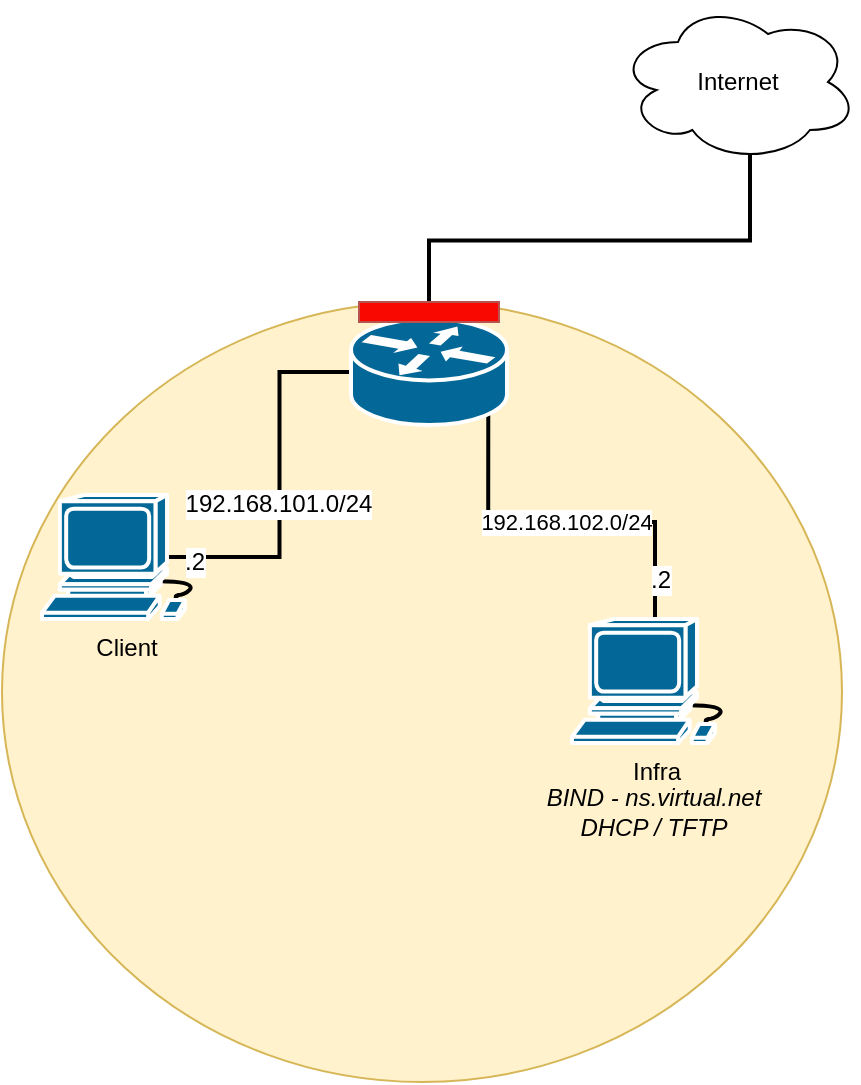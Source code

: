 <mxfile version="12.3.2" type="device" pages="1"><diagram id="A6JHQuxh8xrCD2G0DKEu" name="Page-1"><mxGraphModel dx="946" dy="3018" grid="1" gridSize="10" guides="1" tooltips="1" connect="1" arrows="1" fold="1" page="1" pageScale="1" pageWidth="827" pageHeight="1169" math="0" shadow="0"><root><mxCell id="0"/><mxCell id="1" parent="0"/><mxCell id="N2lZrZO6wNO5MjU9ovRl-1" value="" style="ellipse;whiteSpace=wrap;html=1;fillColor=#fff2cc;strokeColor=#d6b656;" vertex="1" parent="1"><mxGeometry x="140" y="-2100" width="420" height="390" as="geometry"/></mxCell><mxCell id="N2lZrZO6wNO5MjU9ovRl-2" style="edgeStyle=orthogonalEdgeStyle;rounded=0;html=1;exitX=0.5;exitY=0;exitDx=0;exitDy=0;exitPerimeter=0;entryX=0.55;entryY=0.95;entryDx=0;entryDy=0;entryPerimeter=0;jettySize=auto;orthogonalLoop=1;endArrow=none;endFill=0;strokeWidth=2;" edge="1" parent="1" source="N2lZrZO6wNO5MjU9ovRl-13" target="N2lZrZO6wNO5MjU9ovRl-11"><mxGeometry relative="1" as="geometry"/></mxCell><mxCell id="N2lZrZO6wNO5MjU9ovRl-3" style="edgeStyle=orthogonalEdgeStyle;rounded=0;html=1;exitX=0.755;exitY=0.5;exitDx=0;exitDy=0;exitPerimeter=0;entryX=0;entryY=0.5;entryDx=0;entryDy=0;entryPerimeter=0;jettySize=auto;orthogonalLoop=1;endArrow=none;endFill=0;strokeWidth=2;" edge="1" parent="1" source="N2lZrZO6wNO5MjU9ovRl-10" target="N2lZrZO6wNO5MjU9ovRl-13"><mxGeometry relative="1" as="geometry"/></mxCell><mxCell id="N2lZrZO6wNO5MjU9ovRl-4" value="192.168.101.0/24" style="text;html=1;resizable=0;points=[];align=center;verticalAlign=middle;labelBackgroundColor=#ffffff;" vertex="1" connectable="0" parent="N2lZrZO6wNO5MjU9ovRl-3"><mxGeometry x="-0.107" y="1" relative="1" as="geometry"><mxPoint as="offset"/></mxGeometry></mxCell><mxCell id="N2lZrZO6wNO5MjU9ovRl-5" value=".2" style="text;html=1;resizable=0;points=[];align=center;verticalAlign=middle;labelBackgroundColor=#ffffff;" vertex="1" connectable="0" parent="N2lZrZO6wNO5MjU9ovRl-3"><mxGeometry x="-0.854" y="-2" relative="1" as="geometry"><mxPoint as="offset"/></mxGeometry></mxCell><mxCell id="N2lZrZO6wNO5MjU9ovRl-6" value="192.168.102.0/24" style="edgeStyle=orthogonalEdgeStyle;rounded=0;html=1;exitX=0.5;exitY=0;exitDx=0;exitDy=0;exitPerimeter=0;entryX=0.88;entryY=0.9;entryDx=0;entryDy=0;entryPerimeter=0;endArrow=none;endFill=0;jettySize=auto;orthogonalLoop=1;strokeWidth=2;" edge="1" parent="1" source="N2lZrZO6wNO5MjU9ovRl-8" target="N2lZrZO6wNO5MjU9ovRl-13"><mxGeometry relative="1" as="geometry"/></mxCell><mxCell id="N2lZrZO6wNO5MjU9ovRl-7" value=".2" style="text;html=1;resizable=0;points=[];align=center;verticalAlign=middle;labelBackgroundColor=#ffffff;" vertex="1" connectable="0" parent="N2lZrZO6wNO5MjU9ovRl-6"><mxGeometry x="-0.788" y="-2" relative="1" as="geometry"><mxPoint as="offset"/></mxGeometry></mxCell><mxCell id="N2lZrZO6wNO5MjU9ovRl-8" value="&lt;div&gt;Infra&lt;/div&gt;" style="shape=mxgraph.cisco.computers_and_peripherals.workstation;html=1;dashed=0;fillColor=#036897;strokeColor=#ffffff;strokeWidth=2;verticalLabelPosition=bottom;verticalAlign=top;align=center;outlineConnect=0;" vertex="1" parent="1"><mxGeometry x="425" y="-1941.5" width="83" height="62" as="geometry"/></mxCell><mxCell id="N2lZrZO6wNO5MjU9ovRl-9" value="" style="group" vertex="1" connectable="0" parent="1"><mxGeometry x="160" y="-2003.5" width="98" height="62" as="geometry"/></mxCell><mxCell id="N2lZrZO6wNO5MjU9ovRl-10" value="Client" style="shape=mxgraph.cisco.computers_and_peripherals.workstation;html=1;dashed=0;fillColor=#036897;strokeColor=#ffffff;strokeWidth=2;verticalLabelPosition=bottom;verticalAlign=top;align=center;outlineConnect=0;" vertex="1" parent="N2lZrZO6wNO5MjU9ovRl-9"><mxGeometry width="83" height="62" as="geometry"/></mxCell><mxCell id="N2lZrZO6wNO5MjU9ovRl-11" value="Internet" style="ellipse;shape=cloud;whiteSpace=wrap;html=1;" vertex="1" parent="1"><mxGeometry x="448" y="-2250" width="120" height="80" as="geometry"/></mxCell><mxCell id="N2lZrZO6wNO5MjU9ovRl-12" value="" style="group" vertex="1" connectable="0" parent="1"><mxGeometry x="314.5" y="-2100" width="78" height="61.5" as="geometry"/></mxCell><mxCell id="N2lZrZO6wNO5MjU9ovRl-13" value="" style="shape=mxgraph.cisco.routers.router;html=1;dashed=0;fillColor=#036897;strokeColor=#ffffff;strokeWidth=2;verticalLabelPosition=bottom;verticalAlign=top;align=center;outlineConnect=0;" vertex="1" parent="N2lZrZO6wNO5MjU9ovRl-12"><mxGeometry y="8.5" width="78" height="53" as="geometry"/></mxCell><mxCell id="N2lZrZO6wNO5MjU9ovRl-14" value="" style="rounded=0;whiteSpace=wrap;html=1;fillColor=#F80800;strokeColor=#b85450;" vertex="1" parent="N2lZrZO6wNO5MjU9ovRl-12"><mxGeometry x="4" width="70" height="10" as="geometry"/></mxCell><mxCell id="N2lZrZO6wNO5MjU9ovRl-15" value="&lt;i&gt;BIND - ns.virtual.net&lt;br&gt;DHCP / TFTP&lt;/i&gt;" style="text;html=1;strokeColor=none;fillColor=none;align=center;verticalAlign=middle;whiteSpace=wrap;rounded=0;" vertex="1" parent="1"><mxGeometry x="391" y="-1855" width="150" height="20" as="geometry"/></mxCell></root></mxGraphModel></diagram></mxfile>
